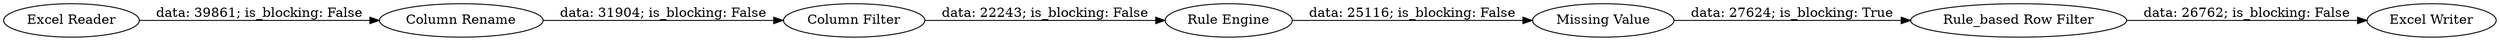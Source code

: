 digraph {
	"4847678475780311714_9" [label="Column Filter"]
	"4847678475780311714_1" [label="Excel Reader"]
	"4847678475780311714_10" [label="Rule_based Row Filter"]
	"4847678475780311714_12" [label="Excel Writer"]
	"4847678475780311714_4" [label="Rule Engine"]
	"4847678475780311714_7" [label="Column Rename"]
	"4847678475780311714_8" [label="Missing Value"]
	"4847678475780311714_9" -> "4847678475780311714_4" [label="data: 22243; is_blocking: False"]
	"4847678475780311714_1" -> "4847678475780311714_7" [label="data: 39861; is_blocking: False"]
	"4847678475780311714_8" -> "4847678475780311714_10" [label="data: 27624; is_blocking: True"]
	"4847678475780311714_10" -> "4847678475780311714_12" [label="data: 26762; is_blocking: False"]
	"4847678475780311714_7" -> "4847678475780311714_9" [label="data: 31904; is_blocking: False"]
	"4847678475780311714_4" -> "4847678475780311714_8" [label="data: 25116; is_blocking: False"]
	rankdir=LR
}
